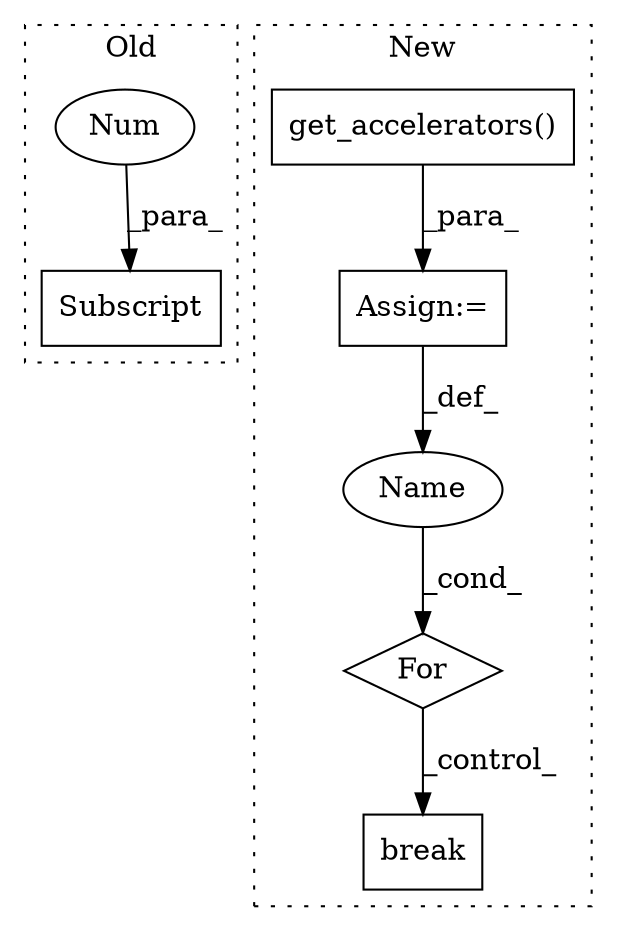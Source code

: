 digraph G {
subgraph cluster0 {
1 [label="Subscript" a="63" s="3162,0" l="7,0" shape="box"];
5 [label="Num" a="76" s="3167" l="1" shape="ellipse"];
label = "Old";
style="dotted";
}
subgraph cluster1 {
2 [label="get_accelerators()" a="75" s="2864" l="20" shape="box"];
3 [label="break" a="94" s="3039" l="5" shape="box"];
4 [label="For" a="107" s="2979,3021" l="4,18" shape="diamond"];
6 [label="Name" a="87" s="2988" l="9" shape="ellipse"];
7 [label="Assign:=" a="68" s="2861" l="3" shape="box"];
label = "New";
style="dotted";
}
2 -> 7 [label="_para_"];
4 -> 3 [label="_control_"];
5 -> 1 [label="_para_"];
6 -> 4 [label="_cond_"];
7 -> 6 [label="_def_"];
}